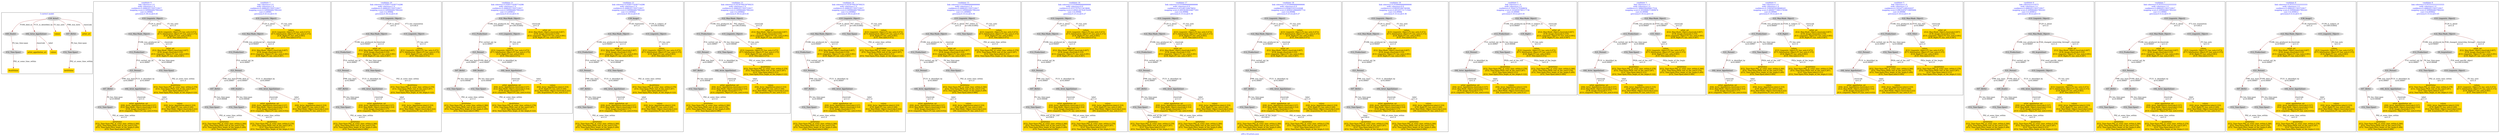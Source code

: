 digraph n0 {
fontcolor="blue"
remincross="true"
label="s09-s-18-artists.json"
subgraph cluster_0 {
label="1-correct model"
n2[style="filled",color="white",fillcolor="lightgray",label="E39_Actor1"];
n3[style="filled",color="white",fillcolor="lightgray",label="E69_Death1"];
n4[style="filled",color="white",fillcolor="lightgray",label="E82_Actor_Appellation1"];
n5[shape="plaintext",style="filled",fillcolor="gold",label="values"];
n6[style="filled",color="white",fillcolor="lightgray",label="E67_Birth1"];
n7[shape="plaintext",style="filled",fillcolor="gold",label="artist_uri"];
n8[style="filled",color="white",fillcolor="lightgray",label="E52_Time-Span1"];
n9[shape="plaintext",style="filled",fillcolor="gold",label="birthValue"];
n10[style="filled",color="white",fillcolor="lightgray",label="E52_Time-Span2"];
n11[shape="plaintext",style="filled",fillcolor="gold",label="deathValue"];
n12[shape="plaintext",style="filled",fillcolor="gold",label="artist_appellation_uri"];
n13[shape="plaintext",style="filled",fillcolor="gold",label="values"];
}
subgraph cluster_1 {
label="candidate 0\nlink coherence:1.0\nnode coherence:1.0\nconfidence:0.44662011503733917\nmapping score:0.5099844827902241\ncost:12.99984\n-precision:0.38-recall:0.45"
n15[style="filled",color="white",fillcolor="lightgray",label="E12_Production1"];
n16[style="filled",color="white",fillcolor="lightgray",label="E21_Person1"];
n17[style="filled",color="white",fillcolor="lightgray",label="E52_Time-Span2"];
n18[style="filled",color="white",fillcolor="lightgray",label="E67_Birth1"];
n19[style="filled",color="white",fillcolor="lightgray",label="E82_Actor_Appellation1"];
n20[style="filled",color="white",fillcolor="lightgray",label="E22_Man-Made_Object1"];
n21[style="filled",color="white",fillcolor="lightgray",label="E33_Linguistic_Object1"];
n22[style="filled",color="white",fillcolor="lightgray",label="E52_Time-Span1"];
n23[shape="plaintext",style="filled",fillcolor="gold",label="artist_appellation_uri\n[E82_Actor_Appellation,classLink,0.537]\n[E22_Man-Made_Object,classLink,0.314]\n[E38_Image,classLink,0.117]\n[E33_Linguistic_Object,P3_has_note,0.032]"];
n24[shape="plaintext",style="filled",fillcolor="gold",label="values\n[E82_Actor_Appellation,label,0.319]\n[E30_Right,P3_has_note,0.249]\n[E22_Man-Made_Object,classLink,0.222]\n[E8_Acquisition,P3_has_note,0.21]"];
n25[shape="plaintext",style="filled",fillcolor="gold",label="values\n[E33_Linguistic_Object,P3_has_note,0.473]\n[E73_Information_Object,P3_has_note,0.372]\n[E30_Right,P3_has_note,0.083]\n[E35_Title,label,0.072]"];
n26[shape="plaintext",style="filled",fillcolor="gold",label="deathValue\n[E52_Time-Span,P82_at_some_time_within,0.378]\n[E52_Time-Span,P82b_end_of_the_end,0.287]\n[E52_Time-Span,label,0.212]\n[E52_Time-Span,P82a_begin_of_the_begin,0.122]"];
n27[shape="plaintext",style="filled",fillcolor="gold",label="birthValue\n[E52_Time-Span,P82_at_some_time_within,0.366]\n[E52_Time-Span,P82b_end_of_the_end,0.276]\n[E52_Time-Span,P82a_begin_of_the_begin,0.269]\n[E52_Time-Span,label,0.089]"];
n28[shape="plaintext",style="filled",fillcolor="gold",label="artist_uri\n[E22_Man-Made_Object,classLink,0.607]\n[E38_Image,classLink,0.216]\n[E33_Linguistic_Object,P3_has_note,0.091]\n[E30_Right,P3_has_note,0.087]"];
}
subgraph cluster_2 {
label="candidate 1\nlink coherence:1.0\nnode coherence:1.0\nconfidence:0.44662011503733917\nmapping score:0.5099844827902241\ncost:13.99981\n-precision:0.43-recall:0.55"
n30[style="filled",color="white",fillcolor="lightgray",label="E12_Production1"];
n31[style="filled",color="white",fillcolor="lightgray",label="E21_Person1"];
n32[style="filled",color="white",fillcolor="lightgray",label="E67_Birth1"];
n33[style="filled",color="white",fillcolor="lightgray",label="E69_Death1"];
n34[style="filled",color="white",fillcolor="lightgray",label="E82_Actor_Appellation1"];
n35[style="filled",color="white",fillcolor="lightgray",label="E22_Man-Made_Object1"];
n36[style="filled",color="white",fillcolor="lightgray",label="E33_Linguistic_Object1"];
n37[style="filled",color="white",fillcolor="lightgray",label="E52_Time-Span1"];
n38[style="filled",color="white",fillcolor="lightgray",label="E52_Time-Span3"];
n39[shape="plaintext",style="filled",fillcolor="gold",label="artist_appellation_uri\n[E82_Actor_Appellation,classLink,0.537]\n[E22_Man-Made_Object,classLink,0.314]\n[E38_Image,classLink,0.117]\n[E33_Linguistic_Object,P3_has_note,0.032]"];
n40[shape="plaintext",style="filled",fillcolor="gold",label="values\n[E82_Actor_Appellation,label,0.319]\n[E30_Right,P3_has_note,0.249]\n[E22_Man-Made_Object,classLink,0.222]\n[E8_Acquisition,P3_has_note,0.21]"];
n41[shape="plaintext",style="filled",fillcolor="gold",label="values\n[E33_Linguistic_Object,P3_has_note,0.473]\n[E73_Information_Object,P3_has_note,0.372]\n[E30_Right,P3_has_note,0.083]\n[E35_Title,label,0.072]"];
n42[shape="plaintext",style="filled",fillcolor="gold",label="deathValue\n[E52_Time-Span,P82_at_some_time_within,0.378]\n[E52_Time-Span,P82b_end_of_the_end,0.287]\n[E52_Time-Span,label,0.212]\n[E52_Time-Span,P82a_begin_of_the_begin,0.122]"];
n43[shape="plaintext",style="filled",fillcolor="gold",label="birthValue\n[E52_Time-Span,P82_at_some_time_within,0.366]\n[E52_Time-Span,P82b_end_of_the_end,0.276]\n[E52_Time-Span,P82a_begin_of_the_begin,0.269]\n[E52_Time-Span,label,0.089]"];
n44[shape="plaintext",style="filled",fillcolor="gold",label="artist_uri\n[E22_Man-Made_Object,classLink,0.607]\n[E38_Image,classLink,0.216]\n[E33_Linguistic_Object,P3_has_note,0.091]\n[E30_Right,P3_has_note,0.087]"];
}
subgraph cluster_3 {
label="candidate 10\nlink coherence:0.9285714285714286\nnode coherence:1.0\nconfidence:0.44662011503733917\nmapping score:0.5099844827902241\ncost:112.99984\n-precision:0.36-recall:0.45"
n46[style="filled",color="white",fillcolor="lightgray",label="E12_Production1"];
n47[style="filled",color="white",fillcolor="lightgray",label="E21_Person1"];
n48[style="filled",color="white",fillcolor="lightgray",label="E52_Time-Span2"];
n49[style="filled",color="white",fillcolor="lightgray",label="E67_Birth1"];
n50[style="filled",color="white",fillcolor="lightgray",label="E82_Actor_Appellation1"];
n51[style="filled",color="white",fillcolor="lightgray",label="E22_Man-Made_Object1"];
n52[style="filled",color="white",fillcolor="lightgray",label="E33_Linguistic_Object2"];
n53[style="filled",color="white",fillcolor="lightgray",label="E52_Time-Span1"];
n54[style="filled",color="white",fillcolor="lightgray",label="E33_Linguistic_Object1"];
n55[shape="plaintext",style="filled",fillcolor="gold",label="artist_appellation_uri\n[E82_Actor_Appellation,classLink,0.537]\n[E22_Man-Made_Object,classLink,0.314]\n[E38_Image,classLink,0.117]\n[E33_Linguistic_Object,P3_has_note,0.032]"];
n56[shape="plaintext",style="filled",fillcolor="gold",label="values\n[E82_Actor_Appellation,label,0.319]\n[E30_Right,P3_has_note,0.249]\n[E22_Man-Made_Object,classLink,0.222]\n[E8_Acquisition,P3_has_note,0.21]"];
n57[shape="plaintext",style="filled",fillcolor="gold",label="values\n[E33_Linguistic_Object,P3_has_note,0.473]\n[E73_Information_Object,P3_has_note,0.372]\n[E30_Right,P3_has_note,0.083]\n[E35_Title,label,0.072]"];
n58[shape="plaintext",style="filled",fillcolor="gold",label="deathValue\n[E52_Time-Span,P82_at_some_time_within,0.378]\n[E52_Time-Span,P82b_end_of_the_end,0.287]\n[E52_Time-Span,label,0.212]\n[E52_Time-Span,P82a_begin_of_the_begin,0.122]"];
n59[shape="plaintext",style="filled",fillcolor="gold",label="birthValue\n[E52_Time-Span,P82_at_some_time_within,0.366]\n[E52_Time-Span,P82b_end_of_the_end,0.276]\n[E52_Time-Span,P82a_begin_of_the_begin,0.269]\n[E52_Time-Span,label,0.089]"];
n60[shape="plaintext",style="filled",fillcolor="gold",label="artist_uri\n[E22_Man-Made_Object,classLink,0.607]\n[E38_Image,classLink,0.216]\n[E33_Linguistic_Object,P3_has_note,0.091]\n[E30_Right,P3_has_note,0.087]"];
}
subgraph cluster_4 {
label="candidate 11\nlink coherence:0.9285714285714286\nnode coherence:1.0\nconfidence:0.44662011503733917\nmapping score:0.5099844827902241\ncost:113.009812\n-precision:0.43-recall:0.55"
n62[style="filled",color="white",fillcolor="lightgray",label="E12_Production1"];
n63[style="filled",color="white",fillcolor="lightgray",label="E21_Person1"];
n64[style="filled",color="white",fillcolor="lightgray",label="E67_Birth1"];
n65[style="filled",color="white",fillcolor="lightgray",label="E69_Death1"];
n66[style="filled",color="white",fillcolor="lightgray",label="E82_Actor_Appellation1"];
n67[style="filled",color="white",fillcolor="lightgray",label="E22_Man-Made_Object1"];
n68[style="filled",color="white",fillcolor="lightgray",label="E52_Time-Span1"];
n69[style="filled",color="white",fillcolor="lightgray",label="E52_Time-Span3"];
n70[style="filled",color="white",fillcolor="lightgray",label="E33_Linguistic_Object1"];
n71[shape="plaintext",style="filled",fillcolor="gold",label="artist_appellation_uri\n[E82_Actor_Appellation,classLink,0.537]\n[E22_Man-Made_Object,classLink,0.314]\n[E38_Image,classLink,0.117]\n[E33_Linguistic_Object,P3_has_note,0.032]"];
n72[shape="plaintext",style="filled",fillcolor="gold",label="values\n[E82_Actor_Appellation,label,0.319]\n[E30_Right,P3_has_note,0.249]\n[E22_Man-Made_Object,classLink,0.222]\n[E8_Acquisition,P3_has_note,0.21]"];
n73[shape="plaintext",style="filled",fillcolor="gold",label="values\n[E33_Linguistic_Object,P3_has_note,0.473]\n[E73_Information_Object,P3_has_note,0.372]\n[E30_Right,P3_has_note,0.083]\n[E35_Title,label,0.072]"];
n74[shape="plaintext",style="filled",fillcolor="gold",label="deathValue\n[E52_Time-Span,P82_at_some_time_within,0.378]\n[E52_Time-Span,P82b_end_of_the_end,0.287]\n[E52_Time-Span,label,0.212]\n[E52_Time-Span,P82a_begin_of_the_begin,0.122]"];
n75[shape="plaintext",style="filled",fillcolor="gold",label="birthValue\n[E52_Time-Span,P82_at_some_time_within,0.366]\n[E52_Time-Span,P82b_end_of_the_end,0.276]\n[E52_Time-Span,P82a_begin_of_the_begin,0.269]\n[E52_Time-Span,label,0.089]"];
n76[shape="plaintext",style="filled",fillcolor="gold",label="artist_uri\n[E22_Man-Made_Object,classLink,0.607]\n[E38_Image,classLink,0.216]\n[E33_Linguistic_Object,P3_has_note,0.091]\n[E30_Right,P3_has_note,0.087]"];
}
subgraph cluster_5 {
label="candidate 12\nlink coherence:0.9285714285714286\nnode coherence:1.0\nconfidence:0.44662011503733917\nmapping score:0.5099844827902241\ncost:113.009842\n-precision:0.36-recall:0.45"
n78[style="filled",color="white",fillcolor="lightgray",label="E12_Production1"];
n79[style="filled",color="white",fillcolor="lightgray",label="E21_Person1"];
n80[style="filled",color="white",fillcolor="lightgray",label="E52_Time-Span2"];
n81[style="filled",color="white",fillcolor="lightgray",label="E67_Birth1"];
n82[style="filled",color="white",fillcolor="lightgray",label="E82_Actor_Appellation1"];
n83[style="filled",color="white",fillcolor="lightgray",label="E22_Man-Made_Object1"];
n84[style="filled",color="white",fillcolor="lightgray",label="E38_Image1"];
n85[style="filled",color="white",fillcolor="lightgray",label="E52_Time-Span1"];
n86[style="filled",color="white",fillcolor="lightgray",label="E33_Linguistic_Object1"];
n87[shape="plaintext",style="filled",fillcolor="gold",label="artist_appellation_uri\n[E82_Actor_Appellation,classLink,0.537]\n[E22_Man-Made_Object,classLink,0.314]\n[E38_Image,classLink,0.117]\n[E33_Linguistic_Object,P3_has_note,0.032]"];
n88[shape="plaintext",style="filled",fillcolor="gold",label="values\n[E82_Actor_Appellation,label,0.319]\n[E30_Right,P3_has_note,0.249]\n[E22_Man-Made_Object,classLink,0.222]\n[E8_Acquisition,P3_has_note,0.21]"];
n89[shape="plaintext",style="filled",fillcolor="gold",label="values\n[E33_Linguistic_Object,P3_has_note,0.473]\n[E73_Information_Object,P3_has_note,0.372]\n[E30_Right,P3_has_note,0.083]\n[E35_Title,label,0.072]"];
n90[shape="plaintext",style="filled",fillcolor="gold",label="deathValue\n[E52_Time-Span,P82_at_some_time_within,0.378]\n[E52_Time-Span,P82b_end_of_the_end,0.287]\n[E52_Time-Span,label,0.212]\n[E52_Time-Span,P82a_begin_of_the_begin,0.122]"];
n91[shape="plaintext",style="filled",fillcolor="gold",label="birthValue\n[E52_Time-Span,P82_at_some_time_within,0.366]\n[E52_Time-Span,P82b_end_of_the_end,0.276]\n[E52_Time-Span,P82a_begin_of_the_begin,0.269]\n[E52_Time-Span,label,0.089]"];
n92[shape="plaintext",style="filled",fillcolor="gold",label="artist_uri\n[E22_Man-Made_Object,classLink,0.607]\n[E38_Image,classLink,0.216]\n[E33_Linguistic_Object,P3_has_note,0.091]\n[E30_Right,P3_has_note,0.087]"];
}
subgraph cluster_6 {
label="candidate 13\nlink coherence:0.9230769230769231\nnode coherence:1.0\nconfidence:0.44662011503733917\nmapping score:0.5099844827902241\ncost:112.009842\n-precision:0.38-recall:0.45"
n94[style="filled",color="white",fillcolor="lightgray",label="E12_Production1"];
n95[style="filled",color="white",fillcolor="lightgray",label="E21_Person1"];
n96[style="filled",color="white",fillcolor="lightgray",label="E52_Time-Span2"];
n97[style="filled",color="white",fillcolor="lightgray",label="E67_Birth1"];
n98[style="filled",color="white",fillcolor="lightgray",label="E82_Actor_Appellation1"];
n99[style="filled",color="white",fillcolor="lightgray",label="E22_Man-Made_Object1"];
n100[style="filled",color="white",fillcolor="lightgray",label="E52_Time-Span1"];
n101[style="filled",color="white",fillcolor="lightgray",label="E33_Linguistic_Object1"];
n102[shape="plaintext",style="filled",fillcolor="gold",label="artist_appellation_uri\n[E82_Actor_Appellation,classLink,0.537]\n[E22_Man-Made_Object,classLink,0.314]\n[E38_Image,classLink,0.117]\n[E33_Linguistic_Object,P3_has_note,0.032]"];
n103[shape="plaintext",style="filled",fillcolor="gold",label="values\n[E82_Actor_Appellation,label,0.319]\n[E30_Right,P3_has_note,0.249]\n[E22_Man-Made_Object,classLink,0.222]\n[E8_Acquisition,P3_has_note,0.21]"];
n104[shape="plaintext",style="filled",fillcolor="gold",label="values\n[E33_Linguistic_Object,P3_has_note,0.473]\n[E73_Information_Object,P3_has_note,0.372]\n[E30_Right,P3_has_note,0.083]\n[E35_Title,label,0.072]"];
n105[shape="plaintext",style="filled",fillcolor="gold",label="deathValue\n[E52_Time-Span,P82_at_some_time_within,0.378]\n[E52_Time-Span,P82b_end_of_the_end,0.287]\n[E52_Time-Span,label,0.212]\n[E52_Time-Span,P82a_begin_of_the_begin,0.122]"];
n106[shape="plaintext",style="filled",fillcolor="gold",label="birthValue\n[E52_Time-Span,P82_at_some_time_within,0.366]\n[E52_Time-Span,P82b_end_of_the_end,0.276]\n[E52_Time-Span,P82a_begin_of_the_begin,0.269]\n[E52_Time-Span,label,0.089]"];
n107[shape="plaintext",style="filled",fillcolor="gold",label="artist_uri\n[E22_Man-Made_Object,classLink,0.607]\n[E38_Image,classLink,0.216]\n[E33_Linguistic_Object,P3_has_note,0.091]\n[E30_Right,P3_has_note,0.087]"];
}
subgraph cluster_7 {
label="candidate 14\nlink coherence:0.9230769230769231\nnode coherence:1.0\nconfidence:0.44662011503733917\nmapping score:0.5099844827902241\ncost:112.009862\n-precision:0.38-recall:0.45"
n109[style="filled",color="white",fillcolor="lightgray",label="E12_Production1"];
n110[style="filled",color="white",fillcolor="lightgray",label="E21_Person1"];
n111[style="filled",color="white",fillcolor="lightgray",label="E67_Birth1"];
n112[style="filled",color="white",fillcolor="lightgray",label="E82_Actor_Appellation1"];
n113[style="filled",color="white",fillcolor="lightgray",label="E22_Man-Made_Object1"];
n114[style="filled",color="white",fillcolor="lightgray",label="E33_Linguistic_Object1"];
n115[style="filled",color="white",fillcolor="lightgray",label="E52_Time-Span1"];
n116[style="filled",color="white",fillcolor="lightgray",label="E52_Time-Span2"];
n117[shape="plaintext",style="filled",fillcolor="gold",label="artist_appellation_uri\n[E82_Actor_Appellation,classLink,0.537]\n[E22_Man-Made_Object,classLink,0.314]\n[E38_Image,classLink,0.117]\n[E33_Linguistic_Object,P3_has_note,0.032]"];
n118[shape="plaintext",style="filled",fillcolor="gold",label="values\n[E82_Actor_Appellation,label,0.319]\n[E30_Right,P3_has_note,0.249]\n[E22_Man-Made_Object,classLink,0.222]\n[E8_Acquisition,P3_has_note,0.21]"];
n119[shape="plaintext",style="filled",fillcolor="gold",label="values\n[E33_Linguistic_Object,P3_has_note,0.473]\n[E73_Information_Object,P3_has_note,0.372]\n[E30_Right,P3_has_note,0.083]\n[E35_Title,label,0.072]"];
n120[shape="plaintext",style="filled",fillcolor="gold",label="deathValue\n[E52_Time-Span,P82_at_some_time_within,0.378]\n[E52_Time-Span,P82b_end_of_the_end,0.287]\n[E52_Time-Span,label,0.212]\n[E52_Time-Span,P82a_begin_of_the_begin,0.122]"];
n121[shape="plaintext",style="filled",fillcolor="gold",label="birthValue\n[E52_Time-Span,P82_at_some_time_within,0.366]\n[E52_Time-Span,P82b_end_of_the_end,0.276]\n[E52_Time-Span,P82a_begin_of_the_begin,0.269]\n[E52_Time-Span,label,0.089]"];
n122[shape="plaintext",style="filled",fillcolor="gold",label="artist_uri\n[E22_Man-Made_Object,classLink,0.607]\n[E38_Image,classLink,0.216]\n[E33_Linguistic_Object,P3_has_note,0.091]\n[E30_Right,P3_has_note,0.087]"];
}
subgraph cluster_8 {
label="candidate 15\nlink coherence:0.9166666666666666\nnode coherence:1.0\nconfidence:0.44662011503733917\nmapping score:0.5099844827902241\ncost:111.009892\n-precision:0.33-recall:0.36"
n124[style="filled",color="white",fillcolor="lightgray",label="E12_Production1"];
n125[style="filled",color="white",fillcolor="lightgray",label="E21_Person1"];
n126[style="filled",color="white",fillcolor="lightgray",label="E52_Time-Span2"];
n127[style="filled",color="white",fillcolor="lightgray",label="E82_Actor_Appellation1"];
n128[style="filled",color="white",fillcolor="lightgray",label="E22_Man-Made_Object1"];
n129[style="filled",color="white",fillcolor="lightgray",label="E33_Linguistic_Object1"];
n130[style="filled",color="white",fillcolor="lightgray",label="E52_Time-Span3"];
n131[shape="plaintext",style="filled",fillcolor="gold",label="artist_appellation_uri\n[E82_Actor_Appellation,classLink,0.537]\n[E22_Man-Made_Object,classLink,0.314]\n[E38_Image,classLink,0.117]\n[E33_Linguistic_Object,P3_has_note,0.032]"];
n132[shape="plaintext",style="filled",fillcolor="gold",label="values\n[E82_Actor_Appellation,label,0.319]\n[E30_Right,P3_has_note,0.249]\n[E22_Man-Made_Object,classLink,0.222]\n[E8_Acquisition,P3_has_note,0.21]"];
n133[shape="plaintext",style="filled",fillcolor="gold",label="values\n[E33_Linguistic_Object,P3_has_note,0.473]\n[E73_Information_Object,P3_has_note,0.372]\n[E30_Right,P3_has_note,0.083]\n[E35_Title,label,0.072]"];
n134[shape="plaintext",style="filled",fillcolor="gold",label="deathValue\n[E52_Time-Span,P82_at_some_time_within,0.378]\n[E52_Time-Span,P82b_end_of_the_end,0.287]\n[E52_Time-Span,label,0.212]\n[E52_Time-Span,P82a_begin_of_the_begin,0.122]"];
n135[shape="plaintext",style="filled",fillcolor="gold",label="birthValue\n[E52_Time-Span,P82_at_some_time_within,0.366]\n[E52_Time-Span,P82b_end_of_the_end,0.276]\n[E52_Time-Span,P82a_begin_of_the_begin,0.269]\n[E52_Time-Span,label,0.089]"];
n136[shape="plaintext",style="filled",fillcolor="gold",label="artist_uri\n[E22_Man-Made_Object,classLink,0.607]\n[E38_Image,classLink,0.216]\n[E33_Linguistic_Object,P3_has_note,0.091]\n[E30_Right,P3_has_note,0.087]"];
}
subgraph cluster_9 {
label="candidate 16\nlink coherence:0.9166666666666666\nnode coherence:0.9\nconfidence:0.43157676213619606\nmapping score:0.4994144762676209\ncost:110.99986\n-precision:0.25-recall:0.27"
n138[style="filled",color="white",fillcolor="lightgray",label="E12_Production1"];
n139[style="filled",color="white",fillcolor="lightgray",label="E21_Person1"];
n140[style="filled",color="white",fillcolor="lightgray",label="E67_Birth1"];
n141[style="filled",color="white",fillcolor="lightgray",label="E82_Actor_Appellation1"];
n142[style="filled",color="white",fillcolor="lightgray",label="E22_Man-Made_Object1"];
n143[style="filled",color="white",fillcolor="lightgray",label="E33_Linguistic_Object1"];
n144[style="filled",color="white",fillcolor="lightgray",label="E52_Time-Span1"];
n145[shape="plaintext",style="filled",fillcolor="gold",label="artist_appellation_uri\n[E82_Actor_Appellation,classLink,0.537]\n[E22_Man-Made_Object,classLink,0.314]\n[E38_Image,classLink,0.117]\n[E33_Linguistic_Object,P3_has_note,0.032]"];
n146[shape="plaintext",style="filled",fillcolor="gold",label="birthValue\n[E52_Time-Span,P82_at_some_time_within,0.366]\n[E52_Time-Span,P82b_end_of_the_end,0.276]\n[E52_Time-Span,P82a_begin_of_the_begin,0.269]\n[E52_Time-Span,label,0.089]"];
n147[shape="plaintext",style="filled",fillcolor="gold",label="values\n[E82_Actor_Appellation,label,0.319]\n[E30_Right,P3_has_note,0.249]\n[E22_Man-Made_Object,classLink,0.222]\n[E8_Acquisition,P3_has_note,0.21]"];
n148[shape="plaintext",style="filled",fillcolor="gold",label="values\n[E33_Linguistic_Object,P3_has_note,0.473]\n[E73_Information_Object,P3_has_note,0.372]\n[E30_Right,P3_has_note,0.083]\n[E35_Title,label,0.072]"];
n149[shape="plaintext",style="filled",fillcolor="gold",label="deathValue\n[E52_Time-Span,P82_at_some_time_within,0.378]\n[E52_Time-Span,P82b_end_of_the_end,0.287]\n[E52_Time-Span,label,0.212]\n[E52_Time-Span,P82a_begin_of_the_begin,0.122]"];
n150[shape="plaintext",style="filled",fillcolor="gold",label="artist_uri\n[E22_Man-Made_Object,classLink,0.607]\n[E38_Image,classLink,0.216]\n[E33_Linguistic_Object,P3_has_note,0.091]\n[E30_Right,P3_has_note,0.087]"];
}
subgraph cluster_10 {
label="candidate 17\nlink coherence:0.9166666666666666\nnode coherence:0.9\nconfidence:0.431481328479652\nmapping score:0.49938266504877293\ncost:110.99986\n-precision:0.33-recall:0.36"
n152[style="filled",color="white",fillcolor="lightgray",label="E12_Production1"];
n153[style="filled",color="white",fillcolor="lightgray",label="E21_Person1"];
n154[style="filled",color="white",fillcolor="lightgray",label="E67_Birth1"];
n155[style="filled",color="white",fillcolor="lightgray",label="E82_Actor_Appellation1"];
n156[style="filled",color="white",fillcolor="lightgray",label="E22_Man-Made_Object1"];
n157[style="filled",color="white",fillcolor="lightgray",label="E33_Linguistic_Object1"];
n158[style="filled",color="white",fillcolor="lightgray",label="E52_Time-Span1"];
n159[shape="plaintext",style="filled",fillcolor="gold",label="artist_appellation_uri\n[E82_Actor_Appellation,classLink,0.537]\n[E22_Man-Made_Object,classLink,0.314]\n[E38_Image,classLink,0.117]\n[E33_Linguistic_Object,P3_has_note,0.032]"];
n160[shape="plaintext",style="filled",fillcolor="gold",label="deathValue\n[E52_Time-Span,P82_at_some_time_within,0.378]\n[E52_Time-Span,P82b_end_of_the_end,0.287]\n[E52_Time-Span,label,0.212]\n[E52_Time-Span,P82a_begin_of_the_begin,0.122]"];
n161[shape="plaintext",style="filled",fillcolor="gold",label="values\n[E82_Actor_Appellation,label,0.319]\n[E30_Right,P3_has_note,0.249]\n[E22_Man-Made_Object,classLink,0.222]\n[E8_Acquisition,P3_has_note,0.21]"];
n162[shape="plaintext",style="filled",fillcolor="gold",label="values\n[E33_Linguistic_Object,P3_has_note,0.473]\n[E73_Information_Object,P3_has_note,0.372]\n[E30_Right,P3_has_note,0.083]\n[E35_Title,label,0.072]"];
n163[shape="plaintext",style="filled",fillcolor="gold",label="birthValue\n[E52_Time-Span,P82_at_some_time_within,0.366]\n[E52_Time-Span,P82b_end_of_the_end,0.276]\n[E52_Time-Span,P82a_begin_of_the_begin,0.269]\n[E52_Time-Span,label,0.089]"];
n164[shape="plaintext",style="filled",fillcolor="gold",label="artist_uri\n[E22_Man-Made_Object,classLink,0.607]\n[E38_Image,classLink,0.216]\n[E33_Linguistic_Object,P3_has_note,0.091]\n[E30_Right,P3_has_note,0.087]"];
}
subgraph cluster_11 {
label="candidate 18\nlink coherence:0.9166666666666666\nnode coherence:0.9\nconfidence:0.4304631933162648\nmapping score:0.49904328666097714\ncost:110.99986\n-precision:0.25-recall:0.27"
n166[style="filled",color="white",fillcolor="lightgray",label="E12_Production1"];
n167[style="filled",color="white",fillcolor="lightgray",label="E21_Person1"];
n168[style="filled",color="white",fillcolor="lightgray",label="E67_Birth1"];
n169[style="filled",color="white",fillcolor="lightgray",label="E82_Actor_Appellation1"];
n170[style="filled",color="white",fillcolor="lightgray",label="E22_Man-Made_Object1"];
n171[style="filled",color="white",fillcolor="lightgray",label="E33_Linguistic_Object1"];
n172[style="filled",color="white",fillcolor="lightgray",label="E52_Time-Span1"];
n173[shape="plaintext",style="filled",fillcolor="gold",label="artist_appellation_uri\n[E82_Actor_Appellation,classLink,0.537]\n[E22_Man-Made_Object,classLink,0.314]\n[E38_Image,classLink,0.117]\n[E33_Linguistic_Object,P3_has_note,0.032]"];
n174[shape="plaintext",style="filled",fillcolor="gold",label="values\n[E82_Actor_Appellation,label,0.319]\n[E30_Right,P3_has_note,0.249]\n[E22_Man-Made_Object,classLink,0.222]\n[E8_Acquisition,P3_has_note,0.21]"];
n175[shape="plaintext",style="filled",fillcolor="gold",label="birthValue\n[E52_Time-Span,P82_at_some_time_within,0.366]\n[E52_Time-Span,P82b_end_of_the_end,0.276]\n[E52_Time-Span,P82a_begin_of_the_begin,0.269]\n[E52_Time-Span,label,0.089]"];
n176[shape="plaintext",style="filled",fillcolor="gold",label="values\n[E33_Linguistic_Object,P3_has_note,0.473]\n[E73_Information_Object,P3_has_note,0.372]\n[E30_Right,P3_has_note,0.083]\n[E35_Title,label,0.072]"];
n177[shape="plaintext",style="filled",fillcolor="gold",label="deathValue\n[E52_Time-Span,P82_at_some_time_within,0.378]\n[E52_Time-Span,P82b_end_of_the_end,0.287]\n[E52_Time-Span,label,0.212]\n[E52_Time-Span,P82a_begin_of_the_begin,0.122]"];
n178[shape="plaintext",style="filled",fillcolor="gold",label="artist_uri\n[E22_Man-Made_Object,classLink,0.607]\n[E38_Image,classLink,0.216]\n[E33_Linguistic_Object,P3_has_note,0.091]\n[E30_Right,P3_has_note,0.087]"];
}
subgraph cluster_12 {
label="candidate 19\nlink coherence:0.9166666666666666\nnode coherence:0.9\nconfidence:0.4189505284740284\nmapping score:0.495205731713565\ncost:110.99986\n-precision:0.33-recall:0.36"
n180[style="filled",color="white",fillcolor="lightgray",label="E12_Production1"];
n181[style="filled",color="white",fillcolor="lightgray",label="E21_Person1"];
n182[style="filled",color="white",fillcolor="lightgray",label="E67_Birth1"];
n183[style="filled",color="white",fillcolor="lightgray",label="E82_Actor_Appellation1"];
n184[style="filled",color="white",fillcolor="lightgray",label="E22_Man-Made_Object1"];
n185[style="filled",color="white",fillcolor="lightgray",label="E33_Linguistic_Object1"];
n186[style="filled",color="white",fillcolor="lightgray",label="E52_Time-Span1"];
n187[shape="plaintext",style="filled",fillcolor="gold",label="artist_appellation_uri\n[E82_Actor_Appellation,classLink,0.537]\n[E22_Man-Made_Object,classLink,0.314]\n[E38_Image,classLink,0.117]\n[E33_Linguistic_Object,P3_has_note,0.032]"];
n188[shape="plaintext",style="filled",fillcolor="gold",label="values\n[E82_Actor_Appellation,label,0.319]\n[E30_Right,P3_has_note,0.249]\n[E22_Man-Made_Object,classLink,0.222]\n[E8_Acquisition,P3_has_note,0.21]"];
n189[shape="plaintext",style="filled",fillcolor="gold",label="deathValue\n[E52_Time-Span,P82_at_some_time_within,0.378]\n[E52_Time-Span,P82b_end_of_the_end,0.287]\n[E52_Time-Span,label,0.212]\n[E52_Time-Span,P82a_begin_of_the_begin,0.122]"];
n190[shape="plaintext",style="filled",fillcolor="gold",label="values\n[E33_Linguistic_Object,P3_has_note,0.473]\n[E73_Information_Object,P3_has_note,0.372]\n[E30_Right,P3_has_note,0.083]\n[E35_Title,label,0.072]"];
n191[shape="plaintext",style="filled",fillcolor="gold",label="birthValue\n[E52_Time-Span,P82_at_some_time_within,0.366]\n[E52_Time-Span,P82b_end_of_the_end,0.276]\n[E52_Time-Span,P82a_begin_of_the_begin,0.269]\n[E52_Time-Span,label,0.089]"];
n192[shape="plaintext",style="filled",fillcolor="gold",label="artist_uri\n[E22_Man-Made_Object,classLink,0.607]\n[E38_Image,classLink,0.216]\n[E33_Linguistic_Object,P3_has_note,0.091]\n[E30_Right,P3_has_note,0.087]"];
}
subgraph cluster_13 {
label="candidate 2\nlink coherence:1.0\nnode coherence:1.0\nconfidence:0.350415270368654\nmapping score:0.5056939790117736\ncost:10.99989\n-precision:0.18-recall:0.18"
n194[style="filled",color="white",fillcolor="lightgray",label="E12_Production1"];
n195[style="filled",color="white",fillcolor="lightgray",label="E21_Person1"];
n196[style="filled",color="white",fillcolor="lightgray",label="E52_Time-Span2"];
n197[style="filled",color="white",fillcolor="lightgray",label="E82_Actor_Appellation1"];
n198[style="filled",color="white",fillcolor="lightgray",label="E22_Man-Made_Object1"];
n199[style="filled",color="white",fillcolor="lightgray",label="E30_Right1"];
n200[shape="plaintext",style="filled",fillcolor="gold",label="deathValue\n[E52_Time-Span,P82_at_some_time_within,0.378]\n[E52_Time-Span,P82b_end_of_the_end,0.287]\n[E52_Time-Span,label,0.212]\n[E52_Time-Span,P82a_begin_of_the_begin,0.122]"];
n201[shape="plaintext",style="filled",fillcolor="gold",label="artist_appellation_uri\n[E82_Actor_Appellation,classLink,0.537]\n[E22_Man-Made_Object,classLink,0.314]\n[E38_Image,classLink,0.117]\n[E33_Linguistic_Object,P3_has_note,0.032]"];
n202[shape="plaintext",style="filled",fillcolor="gold",label="values\n[E82_Actor_Appellation,label,0.319]\n[E30_Right,P3_has_note,0.249]\n[E22_Man-Made_Object,classLink,0.222]\n[E8_Acquisition,P3_has_note,0.21]"];
n203[shape="plaintext",style="filled",fillcolor="gold",label="birthValue\n[E52_Time-Span,P82_at_some_time_within,0.366]\n[E52_Time-Span,P82b_end_of_the_end,0.276]\n[E52_Time-Span,P82a_begin_of_the_begin,0.269]\n[E52_Time-Span,label,0.089]"];
n204[shape="plaintext",style="filled",fillcolor="gold",label="values\n[E33_Linguistic_Object,P3_has_note,0.473]\n[E73_Information_Object,P3_has_note,0.372]\n[E30_Right,P3_has_note,0.083]\n[E35_Title,label,0.072]"];
n205[shape="plaintext",style="filled",fillcolor="gold",label="artist_uri\n[E22_Man-Made_Object,classLink,0.607]\n[E38_Image,classLink,0.216]\n[E33_Linguistic_Object,P3_has_note,0.091]\n[E30_Right,P3_has_note,0.087]"];
}
subgraph cluster_14 {
label="candidate 3\nlink coherence:1.0\nnode coherence:1.0\nconfidence:0.34860584490617524\nmapping score:0.5050908371909474\ncost:10.99986\n-precision:0.18-recall:0.18"
n207[style="filled",color="white",fillcolor="lightgray",label="E12_Production1"];
n208[style="filled",color="white",fillcolor="lightgray",label="E21_Person1"];
n209[style="filled",color="white",fillcolor="lightgray",label="E52_Time-Span2"];
n210[style="filled",color="white",fillcolor="lightgray",label="E82_Actor_Appellation1"];
n211[style="filled",color="white",fillcolor="lightgray",label="E22_Man-Made_Object1"];
n212[style="filled",color="white",fillcolor="lightgray",label="E35_Title1"];
n213[shape="plaintext",style="filled",fillcolor="gold",label="deathValue\n[E52_Time-Span,P82_at_some_time_within,0.378]\n[E52_Time-Span,P82b_end_of_the_end,0.287]\n[E52_Time-Span,label,0.212]\n[E52_Time-Span,P82a_begin_of_the_begin,0.122]"];
n214[shape="plaintext",style="filled",fillcolor="gold",label="artist_appellation_uri\n[E82_Actor_Appellation,classLink,0.537]\n[E22_Man-Made_Object,classLink,0.314]\n[E38_Image,classLink,0.117]\n[E33_Linguistic_Object,P3_has_note,0.032]"];
n215[shape="plaintext",style="filled",fillcolor="gold",label="values\n[E82_Actor_Appellation,label,0.319]\n[E30_Right,P3_has_note,0.249]\n[E22_Man-Made_Object,classLink,0.222]\n[E8_Acquisition,P3_has_note,0.21]"];
n216[shape="plaintext",style="filled",fillcolor="gold",label="birthValue\n[E52_Time-Span,P82_at_some_time_within,0.366]\n[E52_Time-Span,P82b_end_of_the_end,0.276]\n[E52_Time-Span,P82a_begin_of_the_begin,0.269]\n[E52_Time-Span,label,0.089]"];
n217[shape="plaintext",style="filled",fillcolor="gold",label="values\n[E33_Linguistic_Object,P3_has_note,0.473]\n[E73_Information_Object,P3_has_note,0.372]\n[E30_Right,P3_has_note,0.083]\n[E35_Title,label,0.072]"];
n218[shape="plaintext",style="filled",fillcolor="gold",label="artist_uri\n[E22_Man-Made_Object,classLink,0.607]\n[E38_Image,classLink,0.216]\n[E33_Linguistic_Object,P3_has_note,0.091]\n[E30_Right,P3_has_note,0.087]"];
}
subgraph cluster_15 {
label="candidate 4\nlink coherence:1.0\nnode coherence:1.0\nconfidence:0.32405655038068243\nmapping score:0.49690773901578306\ncost:10.99989\n-precision:0.18-recall:0.18"
n220[style="filled",color="white",fillcolor="lightgray",label="E12_Production1"];
n221[style="filled",color="white",fillcolor="lightgray",label="E21_Person1"];
n222[style="filled",color="white",fillcolor="lightgray",label="E52_Time-Span2"];
n223[style="filled",color="white",fillcolor="lightgray",label="E82_Actor_Appellation1"];
n224[style="filled",color="white",fillcolor="lightgray",label="E22_Man-Made_Object1"];
n225[style="filled",color="white",fillcolor="lightgray",label="E30_Right1"];
n226[shape="plaintext",style="filled",fillcolor="gold",label="birthValue\n[E52_Time-Span,P82_at_some_time_within,0.366]\n[E52_Time-Span,P82b_end_of_the_end,0.276]\n[E52_Time-Span,P82a_begin_of_the_begin,0.269]\n[E52_Time-Span,label,0.089]"];
n227[shape="plaintext",style="filled",fillcolor="gold",label="artist_appellation_uri\n[E82_Actor_Appellation,classLink,0.537]\n[E22_Man-Made_Object,classLink,0.314]\n[E38_Image,classLink,0.117]\n[E33_Linguistic_Object,P3_has_note,0.032]"];
n228[shape="plaintext",style="filled",fillcolor="gold",label="values\n[E82_Actor_Appellation,label,0.319]\n[E30_Right,P3_has_note,0.249]\n[E22_Man-Made_Object,classLink,0.222]\n[E8_Acquisition,P3_has_note,0.21]"];
n229[shape="plaintext",style="filled",fillcolor="gold",label="deathValue\n[E52_Time-Span,P82_at_some_time_within,0.378]\n[E52_Time-Span,P82b_end_of_the_end,0.287]\n[E52_Time-Span,label,0.212]\n[E52_Time-Span,P82a_begin_of_the_begin,0.122]"];
n230[shape="plaintext",style="filled",fillcolor="gold",label="values\n[E33_Linguistic_Object,P3_has_note,0.473]\n[E73_Information_Object,P3_has_note,0.372]\n[E30_Right,P3_has_note,0.083]\n[E35_Title,label,0.072]"];
n231[shape="plaintext",style="filled",fillcolor="gold",label="artist_uri\n[E22_Man-Made_Object,classLink,0.607]\n[E38_Image,classLink,0.216]\n[E33_Linguistic_Object,P3_has_note,0.091]\n[E30_Right,P3_has_note,0.087]"];
}
subgraph cluster_16 {
label="candidate 5\nlink coherence:1.0\nnode coherence:1.0\nconfidence:0.3222471249182037\nmapping score:0.49630459719495684\ncost:10.99986\n-precision:0.18-recall:0.18"
n233[style="filled",color="white",fillcolor="lightgray",label="E12_Production1"];
n234[style="filled",color="white",fillcolor="lightgray",label="E21_Person1"];
n235[style="filled",color="white",fillcolor="lightgray",label="E52_Time-Span2"];
n236[style="filled",color="white",fillcolor="lightgray",label="E82_Actor_Appellation1"];
n237[style="filled",color="white",fillcolor="lightgray",label="E22_Man-Made_Object1"];
n238[style="filled",color="white",fillcolor="lightgray",label="E35_Title1"];
n239[shape="plaintext",style="filled",fillcolor="gold",label="birthValue\n[E52_Time-Span,P82_at_some_time_within,0.366]\n[E52_Time-Span,P82b_end_of_the_end,0.276]\n[E52_Time-Span,P82a_begin_of_the_begin,0.269]\n[E52_Time-Span,label,0.089]"];
n240[shape="plaintext",style="filled",fillcolor="gold",label="artist_appellation_uri\n[E82_Actor_Appellation,classLink,0.537]\n[E22_Man-Made_Object,classLink,0.314]\n[E38_Image,classLink,0.117]\n[E33_Linguistic_Object,P3_has_note,0.032]"];
n241[shape="plaintext",style="filled",fillcolor="gold",label="values\n[E82_Actor_Appellation,label,0.319]\n[E30_Right,P3_has_note,0.249]\n[E22_Man-Made_Object,classLink,0.222]\n[E8_Acquisition,P3_has_note,0.21]"];
n242[shape="plaintext",style="filled",fillcolor="gold",label="deathValue\n[E52_Time-Span,P82_at_some_time_within,0.378]\n[E52_Time-Span,P82b_end_of_the_end,0.287]\n[E52_Time-Span,label,0.212]\n[E52_Time-Span,P82a_begin_of_the_begin,0.122]"];
n243[shape="plaintext",style="filled",fillcolor="gold",label="values\n[E33_Linguistic_Object,P3_has_note,0.473]\n[E73_Information_Object,P3_has_note,0.372]\n[E30_Right,P3_has_note,0.083]\n[E35_Title,label,0.072]"];
n244[shape="plaintext",style="filled",fillcolor="gold",label="artist_uri\n[E22_Man-Made_Object,classLink,0.607]\n[E38_Image,classLink,0.216]\n[E33_Linguistic_Object,P3_has_note,0.091]\n[E30_Right,P3_has_note,0.087]"];
}
subgraph cluster_17 {
label="candidate 6\nlink coherence:0.9375\nnode coherence:1.0\nconfidence:0.44662011503733917\nmapping score:0.5099844827902241\ncost:115.009812\n-precision:0.38-recall:0.55"
n246[style="filled",color="white",fillcolor="lightgray",label="E12_Production1"];
n247[style="filled",color="white",fillcolor="lightgray",label="E21_Person1"];
n248[style="filled",color="white",fillcolor="lightgray",label="E67_Birth1"];
n249[style="filled",color="white",fillcolor="lightgray",label="E69_Death1"];
n250[style="filled",color="white",fillcolor="lightgray",label="E82_Actor_Appellation1"];
n251[style="filled",color="white",fillcolor="lightgray",label="E22_Man-Made_Object1"];
n252[style="filled",color="white",fillcolor="lightgray",label="E8_Acquisition1"];
n253[style="filled",color="white",fillcolor="lightgray",label="E33_Linguistic_Object2"];
n254[style="filled",color="white",fillcolor="lightgray",label="E52_Time-Span1"];
n255[style="filled",color="white",fillcolor="lightgray",label="E52_Time-Span3"];
n256[style="filled",color="white",fillcolor="lightgray",label="E33_Linguistic_Object1"];
n257[shape="plaintext",style="filled",fillcolor="gold",label="artist_appellation_uri\n[E82_Actor_Appellation,classLink,0.537]\n[E22_Man-Made_Object,classLink,0.314]\n[E38_Image,classLink,0.117]\n[E33_Linguistic_Object,P3_has_note,0.032]"];
n258[shape="plaintext",style="filled",fillcolor="gold",label="values\n[E82_Actor_Appellation,label,0.319]\n[E30_Right,P3_has_note,0.249]\n[E22_Man-Made_Object,classLink,0.222]\n[E8_Acquisition,P3_has_note,0.21]"];
n259[shape="plaintext",style="filled",fillcolor="gold",label="values\n[E33_Linguistic_Object,P3_has_note,0.473]\n[E73_Information_Object,P3_has_note,0.372]\n[E30_Right,P3_has_note,0.083]\n[E35_Title,label,0.072]"];
n260[shape="plaintext",style="filled",fillcolor="gold",label="deathValue\n[E52_Time-Span,P82_at_some_time_within,0.378]\n[E52_Time-Span,P82b_end_of_the_end,0.287]\n[E52_Time-Span,label,0.212]\n[E52_Time-Span,P82a_begin_of_the_begin,0.122]"];
n261[shape="plaintext",style="filled",fillcolor="gold",label="birthValue\n[E52_Time-Span,P82_at_some_time_within,0.366]\n[E52_Time-Span,P82b_end_of_the_end,0.276]\n[E52_Time-Span,P82a_begin_of_the_begin,0.269]\n[E52_Time-Span,label,0.089]"];
n262[shape="plaintext",style="filled",fillcolor="gold",label="artist_uri\n[E22_Man-Made_Object,classLink,0.607]\n[E38_Image,classLink,0.216]\n[E33_Linguistic_Object,P3_has_note,0.091]\n[E30_Right,P3_has_note,0.087]"];
}
subgraph cluster_18 {
label="candidate 7\nlink coherence:0.9333333333333333\nnode coherence:1.0\nconfidence:0.44662011503733917\nmapping score:0.5099844827902241\ncost:113.99981\n-precision:0.4-recall:0.55"
n264[style="filled",color="white",fillcolor="lightgray",label="E12_Production1"];
n265[style="filled",color="white",fillcolor="lightgray",label="E21_Person1"];
n266[style="filled",color="white",fillcolor="lightgray",label="E67_Birth1"];
n267[style="filled",color="white",fillcolor="lightgray",label="E69_Death1"];
n268[style="filled",color="white",fillcolor="lightgray",label="E82_Actor_Appellation1"];
n269[style="filled",color="white",fillcolor="lightgray",label="E22_Man-Made_Object1"];
n270[style="filled",color="white",fillcolor="lightgray",label="E33_Linguistic_Object2"];
n271[style="filled",color="white",fillcolor="lightgray",label="E52_Time-Span1"];
n272[style="filled",color="white",fillcolor="lightgray",label="E52_Time-Span3"];
n273[style="filled",color="white",fillcolor="lightgray",label="E33_Linguistic_Object1"];
n274[shape="plaintext",style="filled",fillcolor="gold",label="artist_appellation_uri\n[E82_Actor_Appellation,classLink,0.537]\n[E22_Man-Made_Object,classLink,0.314]\n[E38_Image,classLink,0.117]\n[E33_Linguistic_Object,P3_has_note,0.032]"];
n275[shape="plaintext",style="filled",fillcolor="gold",label="values\n[E82_Actor_Appellation,label,0.319]\n[E30_Right,P3_has_note,0.249]\n[E22_Man-Made_Object,classLink,0.222]\n[E8_Acquisition,P3_has_note,0.21]"];
n276[shape="plaintext",style="filled",fillcolor="gold",label="values\n[E33_Linguistic_Object,P3_has_note,0.473]\n[E73_Information_Object,P3_has_note,0.372]\n[E30_Right,P3_has_note,0.083]\n[E35_Title,label,0.072]"];
n277[shape="plaintext",style="filled",fillcolor="gold",label="deathValue\n[E52_Time-Span,P82_at_some_time_within,0.378]\n[E52_Time-Span,P82b_end_of_the_end,0.287]\n[E52_Time-Span,label,0.212]\n[E52_Time-Span,P82a_begin_of_the_begin,0.122]"];
n278[shape="plaintext",style="filled",fillcolor="gold",label="birthValue\n[E52_Time-Span,P82_at_some_time_within,0.366]\n[E52_Time-Span,P82b_end_of_the_end,0.276]\n[E52_Time-Span,P82a_begin_of_the_begin,0.269]\n[E52_Time-Span,label,0.089]"];
n279[shape="plaintext",style="filled",fillcolor="gold",label="artist_uri\n[E22_Man-Made_Object,classLink,0.607]\n[E38_Image,classLink,0.216]\n[E33_Linguistic_Object,P3_has_note,0.091]\n[E30_Right,P3_has_note,0.087]"];
}
subgraph cluster_19 {
label="candidate 8\nlink coherence:0.9333333333333333\nnode coherence:1.0\nconfidence:0.44662011503733917\nmapping score:0.5099844827902241\ncost:114.009812\n-precision:0.4-recall:0.55"
n281[style="filled",color="white",fillcolor="lightgray",label="E12_Production1"];
n282[style="filled",color="white",fillcolor="lightgray",label="E21_Person1"];
n283[style="filled",color="white",fillcolor="lightgray",label="E67_Birth1"];
n284[style="filled",color="white",fillcolor="lightgray",label="E69_Death1"];
n285[style="filled",color="white",fillcolor="lightgray",label="E82_Actor_Appellation1"];
n286[style="filled",color="white",fillcolor="lightgray",label="E22_Man-Made_Object1"];
n287[style="filled",color="white",fillcolor="lightgray",label="E38_Image1"];
n288[style="filled",color="white",fillcolor="lightgray",label="E52_Time-Span1"];
n289[style="filled",color="white",fillcolor="lightgray",label="E52_Time-Span3"];
n290[style="filled",color="white",fillcolor="lightgray",label="E33_Linguistic_Object1"];
n291[shape="plaintext",style="filled",fillcolor="gold",label="artist_appellation_uri\n[E82_Actor_Appellation,classLink,0.537]\n[E22_Man-Made_Object,classLink,0.314]\n[E38_Image,classLink,0.117]\n[E33_Linguistic_Object,P3_has_note,0.032]"];
n292[shape="plaintext",style="filled",fillcolor="gold",label="values\n[E82_Actor_Appellation,label,0.319]\n[E30_Right,P3_has_note,0.249]\n[E22_Man-Made_Object,classLink,0.222]\n[E8_Acquisition,P3_has_note,0.21]"];
n293[shape="plaintext",style="filled",fillcolor="gold",label="values\n[E33_Linguistic_Object,P3_has_note,0.473]\n[E73_Information_Object,P3_has_note,0.372]\n[E30_Right,P3_has_note,0.083]\n[E35_Title,label,0.072]"];
n294[shape="plaintext",style="filled",fillcolor="gold",label="deathValue\n[E52_Time-Span,P82_at_some_time_within,0.378]\n[E52_Time-Span,P82b_end_of_the_end,0.287]\n[E52_Time-Span,label,0.212]\n[E52_Time-Span,P82a_begin_of_the_begin,0.122]"];
n295[shape="plaintext",style="filled",fillcolor="gold",label="birthValue\n[E52_Time-Span,P82_at_some_time_within,0.366]\n[E52_Time-Span,P82b_end_of_the_end,0.276]\n[E52_Time-Span,P82a_begin_of_the_begin,0.269]\n[E52_Time-Span,label,0.089]"];
n296[shape="plaintext",style="filled",fillcolor="gold",label="artist_uri\n[E22_Man-Made_Object,classLink,0.607]\n[E38_Image,classLink,0.216]\n[E33_Linguistic_Object,P3_has_note,0.091]\n[E30_Right,P3_has_note,0.087]"];
}
subgraph cluster_20 {
label="candidate 9\nlink coherence:0.9333333333333333\nnode coherence:1.0\nconfidence:0.44662011503733917\nmapping score:0.5099844827902241\ncost:114.009842\n-precision:0.33-recall:0.45"
n298[style="filled",color="white",fillcolor="lightgray",label="E12_Production1"];
n299[style="filled",color="white",fillcolor="lightgray",label="E21_Person1"];
n300[style="filled",color="white",fillcolor="lightgray",label="E52_Time-Span2"];
n301[style="filled",color="white",fillcolor="lightgray",label="E67_Birth1"];
n302[style="filled",color="white",fillcolor="lightgray",label="E82_Actor_Appellation1"];
n303[style="filled",color="white",fillcolor="lightgray",label="E22_Man-Made_Object1"];
n304[style="filled",color="white",fillcolor="lightgray",label="E8_Acquisition1"];
n305[style="filled",color="white",fillcolor="lightgray",label="E33_Linguistic_Object2"];
n306[style="filled",color="white",fillcolor="lightgray",label="E52_Time-Span1"];
n307[style="filled",color="white",fillcolor="lightgray",label="E33_Linguistic_Object1"];
n308[shape="plaintext",style="filled",fillcolor="gold",label="artist_appellation_uri\n[E82_Actor_Appellation,classLink,0.537]\n[E22_Man-Made_Object,classLink,0.314]\n[E38_Image,classLink,0.117]\n[E33_Linguistic_Object,P3_has_note,0.032]"];
n309[shape="plaintext",style="filled",fillcolor="gold",label="values\n[E82_Actor_Appellation,label,0.319]\n[E30_Right,P3_has_note,0.249]\n[E22_Man-Made_Object,classLink,0.222]\n[E8_Acquisition,P3_has_note,0.21]"];
n310[shape="plaintext",style="filled",fillcolor="gold",label="values\n[E33_Linguistic_Object,P3_has_note,0.473]\n[E73_Information_Object,P3_has_note,0.372]\n[E30_Right,P3_has_note,0.083]\n[E35_Title,label,0.072]"];
n311[shape="plaintext",style="filled",fillcolor="gold",label="deathValue\n[E52_Time-Span,P82_at_some_time_within,0.378]\n[E52_Time-Span,P82b_end_of_the_end,0.287]\n[E52_Time-Span,label,0.212]\n[E52_Time-Span,P82a_begin_of_the_begin,0.122]"];
n312[shape="plaintext",style="filled",fillcolor="gold",label="birthValue\n[E52_Time-Span,P82_at_some_time_within,0.366]\n[E52_Time-Span,P82b_end_of_the_end,0.276]\n[E52_Time-Span,P82a_begin_of_the_begin,0.269]\n[E52_Time-Span,label,0.089]"];
n313[shape="plaintext",style="filled",fillcolor="gold",label="artist_uri\n[E22_Man-Made_Object,classLink,0.607]\n[E38_Image,classLink,0.216]\n[E33_Linguistic_Object,P3_has_note,0.091]\n[E30_Right,P3_has_note,0.087]"];
}
n2 -> n3[color="brown",fontcolor="black",label="P100i_died_in"]
n2 -> n4[color="brown",fontcolor="black",label="P131_is_identified_by"]
n2 -> n5[color="brown",fontcolor="black",label="P3_has_note"]
n2 -> n6[color="brown",fontcolor="black",label="P98i_was_born"]
n2 -> n7[color="brown",fontcolor="black",label="classLink"]
n8 -> n9[color="brown",fontcolor="black",label="P82_at_some_time_within"]
n10 -> n11[color="brown",fontcolor="black",label="P82_at_some_time_within"]
n6 -> n8[color="brown",fontcolor="black",label="P4_has_time-span"]
n3 -> n10[color="brown",fontcolor="black",label="P4_has_time-span"]
n4 -> n12[color="brown",fontcolor="black",label="classLink"]
n4 -> n13[color="brown",fontcolor="black",label="label"]
n15 -> n16[color="brown",fontcolor="black",label="P14_carried_out_by\nw=0.99997"]
n15 -> n17[color="brown",fontcolor="black",label="P4_has_time-span\nw=0.99998"]
n16 -> n18[color="brown",fontcolor="black",label="P98i_was_born\nw=0.99997"]
n16 -> n19[color="brown",fontcolor="black",label="P131_is_identified_by\nw=0.99997"]
n20 -> n15[color="brown",fontcolor="black",label="P108i_was_produced_by\nw=0.99997"]
n21 -> n20[color="brown",fontcolor="black",label="P129_is_about\nw=1.0"]
n18 -> n22[color="brown",fontcolor="black",label="P4_has_time-span\nw=0.99998"]
n19 -> n23[color="brown",fontcolor="black",label="classLink\nw=1.0"]
n19 -> n24[color="brown",fontcolor="black",label="label\nw=1.0"]
n21 -> n25[color="brown",fontcolor="black",label="P3_has_note\nw=1.0"]
n17 -> n26[color="brown",fontcolor="black",label="P82_at_some_time_within\nw=1.0"]
n22 -> n27[color="brown",fontcolor="black",label="P82_at_some_time_within\nw=1.0"]
n20 -> n28[color="brown",fontcolor="black",label="classLink\nw=1.0"]
n30 -> n31[color="brown",fontcolor="black",label="P14_carried_out_by\nw=0.99997"]
n31 -> n32[color="brown",fontcolor="black",label="P98i_was_born\nw=0.99997"]
n31 -> n33[color="brown",fontcolor="black",label="P100i_died_in\nw=0.99997"]
n31 -> n34[color="brown",fontcolor="black",label="P131_is_identified_by\nw=0.99997"]
n35 -> n30[color="brown",fontcolor="black",label="P108i_was_produced_by\nw=0.99997"]
n36 -> n35[color="brown",fontcolor="black",label="P129_is_about\nw=1.0"]
n32 -> n37[color="brown",fontcolor="black",label="P4_has_time-span\nw=0.99998"]
n33 -> n38[color="brown",fontcolor="black",label="P4_has_time-span\nw=0.99998"]
n34 -> n39[color="brown",fontcolor="black",label="classLink\nw=1.0"]
n34 -> n40[color="brown",fontcolor="black",label="label\nw=1.0"]
n36 -> n41[color="brown",fontcolor="black",label="P3_has_note\nw=1.0"]
n38 -> n42[color="brown",fontcolor="black",label="P82_at_some_time_within\nw=1.0"]
n37 -> n43[color="brown",fontcolor="black",label="P82_at_some_time_within\nw=1.0"]
n35 -> n44[color="brown",fontcolor="black",label="classLink\nw=1.0"]
n46 -> n47[color="brown",fontcolor="black",label="P14_carried_out_by\nw=0.99997"]
n46 -> n48[color="brown",fontcolor="black",label="P4_has_time-span\nw=0.99998"]
n47 -> n49[color="brown",fontcolor="black",label="P98i_was_born\nw=0.99997"]
n47 -> n50[color="brown",fontcolor="black",label="P131_is_identified_by\nw=0.99997"]
n51 -> n46[color="brown",fontcolor="black",label="P108i_was_produced_by\nw=0.99997"]
n52 -> n51[color="brown",fontcolor="black",label="P129_is_about\nw=1.0"]
n49 -> n53[color="brown",fontcolor="black",label="P4_has_time-span\nw=0.99998"]
n52 -> n54[color="brown",fontcolor="black",label="P73_has_translation\nw=100.0"]
n50 -> n55[color="brown",fontcolor="black",label="classLink\nw=1.0"]
n50 -> n56[color="brown",fontcolor="black",label="label\nw=1.0"]
n54 -> n57[color="brown",fontcolor="black",label="P3_has_note\nw=1.0"]
n48 -> n58[color="brown",fontcolor="black",label="P82_at_some_time_within\nw=1.0"]
n53 -> n59[color="brown",fontcolor="black",label="P82_at_some_time_within\nw=1.0"]
n51 -> n60[color="brown",fontcolor="black",label="classLink\nw=1.0"]
n62 -> n63[color="brown",fontcolor="black",label="P14_carried_out_by\nw=0.99997"]
n63 -> n64[color="brown",fontcolor="black",label="P98i_was_born\nw=0.99997"]
n63 -> n65[color="brown",fontcolor="black",label="P100i_died_in\nw=0.99997"]
n63 -> n66[color="brown",fontcolor="black",label="P131_is_identified_by\nw=0.99997"]
n67 -> n62[color="brown",fontcolor="black",label="P108i_was_produced_by\nw=0.99997"]
n64 -> n68[color="brown",fontcolor="black",label="P4_has_time-span\nw=0.99998"]
n65 -> n69[color="brown",fontcolor="black",label="P4_has_time-span\nw=0.99998"]
n67 -> n70[color="brown",fontcolor="black",label="P62_depicts\nw=100.010002"]
n66 -> n71[color="brown",fontcolor="black",label="classLink\nw=1.0"]
n66 -> n72[color="brown",fontcolor="black",label="label\nw=1.0"]
n70 -> n73[color="brown",fontcolor="black",label="P3_has_note\nw=1.0"]
n69 -> n74[color="brown",fontcolor="black",label="P82_at_some_time_within\nw=1.0"]
n68 -> n75[color="brown",fontcolor="black",label="P82_at_some_time_within\nw=1.0"]
n67 -> n76[color="brown",fontcolor="black",label="classLink\nw=1.0"]
n78 -> n79[color="brown",fontcolor="black",label="P14_carried_out_by\nw=0.99997"]
n78 -> n80[color="brown",fontcolor="black",label="P4_has_time-span\nw=0.99998"]
n79 -> n81[color="brown",fontcolor="black",label="P98i_was_born\nw=0.99997"]
n79 -> n82[color="brown",fontcolor="black",label="P131_is_identified_by\nw=0.99997"]
n83 -> n78[color="brown",fontcolor="black",label="P108i_was_produced_by\nw=0.99997"]
n84 -> n83[color="brown",fontcolor="black",label="P138_represents\nw=1.0"]
n81 -> n85[color="brown",fontcolor="black",label="P4_has_time-span\nw=0.99998"]
n84 -> n86[color="brown",fontcolor="black",label="P129i_is_subject_of\nw=100.010002"]
n82 -> n87[color="brown",fontcolor="black",label="classLink\nw=1.0"]
n82 -> n88[color="brown",fontcolor="black",label="label\nw=1.0"]
n86 -> n89[color="brown",fontcolor="black",label="P3_has_note\nw=1.0"]
n80 -> n90[color="brown",fontcolor="black",label="P82_at_some_time_within\nw=1.0"]
n85 -> n91[color="brown",fontcolor="black",label="P82_at_some_time_within\nw=1.0"]
n83 -> n92[color="brown",fontcolor="black",label="classLink\nw=1.0"]
n94 -> n95[color="brown",fontcolor="black",label="P14_carried_out_by\nw=0.99997"]
n94 -> n96[color="brown",fontcolor="black",label="P4_has_time-span\nw=0.99998"]
n95 -> n97[color="brown",fontcolor="black",label="P98i_was_born\nw=0.99997"]
n95 -> n98[color="brown",fontcolor="black",label="P131_is_identified_by\nw=0.99997"]
n99 -> n94[color="brown",fontcolor="black",label="P108i_was_produced_by\nw=0.99997"]
n97 -> n100[color="brown",fontcolor="black",label="P4_has_time-span\nw=0.99998"]
n99 -> n101[color="brown",fontcolor="black",label="P62_depicts\nw=100.010002"]
n98 -> n102[color="brown",fontcolor="black",label="classLink\nw=1.0"]
n98 -> n103[color="brown",fontcolor="black",label="label\nw=1.0"]
n101 -> n104[color="brown",fontcolor="black",label="P3_has_note\nw=1.0"]
n96 -> n105[color="brown",fontcolor="black",label="P82_at_some_time_within\nw=1.0"]
n100 -> n106[color="brown",fontcolor="black",label="P82_at_some_time_within\nw=1.0"]
n99 -> n107[color="brown",fontcolor="black",label="classLink\nw=1.0"]
n109 -> n110[color="brown",fontcolor="black",label="P14_carried_out_by\nw=0.99997"]
n110 -> n111[color="brown",fontcolor="black",label="P98i_was_born\nw=0.99997"]
n110 -> n112[color="brown",fontcolor="black",label="P131_is_identified_by\nw=0.99997"]
n113 -> n109[color="brown",fontcolor="black",label="P108i_was_produced_by\nw=0.99997"]
n114 -> n113[color="brown",fontcolor="black",label="P129_is_about\nw=1.0"]
n111 -> n115[color="brown",fontcolor="black",label="P4_has_time-span\nw=0.99998"]
n114 -> n116[color="brown",fontcolor="black",label="P67_refers_to\nw=100.010002"]
n112 -> n117[color="brown",fontcolor="black",label="classLink\nw=1.0"]
n112 -> n118[color="brown",fontcolor="black",label="label\nw=1.0"]
n114 -> n119[color="brown",fontcolor="black",label="P3_has_note\nw=1.0"]
n116 -> n120[color="brown",fontcolor="black",label="P82_at_some_time_within\nw=1.0"]
n115 -> n121[color="brown",fontcolor="black",label="P82_at_some_time_within\nw=1.0"]
n113 -> n122[color="brown",fontcolor="black",label="classLink\nw=1.0"]
n124 -> n125[color="brown",fontcolor="black",label="P14_carried_out_by\nw=0.99997"]
n124 -> n126[color="brown",fontcolor="black",label="P4_has_time-span\nw=0.99998"]
n125 -> n127[color="brown",fontcolor="black",label="P131_is_identified_by\nw=0.99997"]
n128 -> n124[color="brown",fontcolor="black",label="P108i_was_produced_by\nw=0.99997"]
n129 -> n128[color="brown",fontcolor="black",label="P129_is_about\nw=1.0"]
n129 -> n130[color="brown",fontcolor="black",label="P67_refers_to\nw=100.010002"]
n127 -> n131[color="brown",fontcolor="black",label="classLink\nw=1.0"]
n127 -> n132[color="brown",fontcolor="black",label="label\nw=1.0"]
n129 -> n133[color="brown",fontcolor="black",label="P3_has_note\nw=1.0"]
n130 -> n134[color="brown",fontcolor="black",label="P82_at_some_time_within\nw=1.0"]
n126 -> n135[color="brown",fontcolor="black",label="P82_at_some_time_within\nw=1.0"]
n128 -> n136[color="brown",fontcolor="black",label="classLink\nw=1.0"]
n138 -> n139[color="brown",fontcolor="black",label="P14_carried_out_by\nw=0.99997"]
n139 -> n140[color="brown",fontcolor="black",label="P98i_was_born\nw=0.99997"]
n139 -> n141[color="brown",fontcolor="black",label="P131_is_identified_by\nw=0.99997"]
n142 -> n138[color="brown",fontcolor="black",label="P108i_was_produced_by\nw=0.99997"]
n143 -> n142[color="brown",fontcolor="black",label="P129_is_about\nw=1.0"]
n140 -> n144[color="brown",fontcolor="black",label="P4_has_time-span\nw=0.99998"]
n141 -> n145[color="brown",fontcolor="black",label="classLink\nw=1.0"]
n144 -> n146[color="brown",fontcolor="black",label="P82b_end_of_the_end\nw=100.0"]
n141 -> n147[color="brown",fontcolor="black",label="label\nw=1.0"]
n143 -> n148[color="brown",fontcolor="black",label="P3_has_note\nw=1.0"]
n144 -> n149[color="brown",fontcolor="black",label="P82_at_some_time_within\nw=1.0"]
n142 -> n150[color="brown",fontcolor="black",label="classLink\nw=1.0"]
n152 -> n153[color="brown",fontcolor="black",label="P14_carried_out_by\nw=0.99997"]
n153 -> n154[color="brown",fontcolor="black",label="P98i_was_born\nw=0.99997"]
n153 -> n155[color="brown",fontcolor="black",label="P131_is_identified_by\nw=0.99997"]
n156 -> n152[color="brown",fontcolor="black",label="P108i_was_produced_by\nw=0.99997"]
n157 -> n156[color="brown",fontcolor="black",label="P129_is_about\nw=1.0"]
n154 -> n158[color="brown",fontcolor="black",label="P4_has_time-span\nw=0.99998"]
n155 -> n159[color="brown",fontcolor="black",label="classLink\nw=1.0"]
n158 -> n160[color="brown",fontcolor="black",label="P82b_end_of_the_end\nw=100.0"]
n155 -> n161[color="brown",fontcolor="black",label="label\nw=1.0"]
n157 -> n162[color="brown",fontcolor="black",label="P3_has_note\nw=1.0"]
n158 -> n163[color="brown",fontcolor="black",label="P82_at_some_time_within\nw=1.0"]
n156 -> n164[color="brown",fontcolor="black",label="classLink\nw=1.0"]
n166 -> n167[color="brown",fontcolor="black",label="P14_carried_out_by\nw=0.99997"]
n167 -> n168[color="brown",fontcolor="black",label="P98i_was_born\nw=0.99997"]
n167 -> n169[color="brown",fontcolor="black",label="P131_is_identified_by\nw=0.99997"]
n170 -> n166[color="brown",fontcolor="black",label="P108i_was_produced_by\nw=0.99997"]
n171 -> n170[color="brown",fontcolor="black",label="P129_is_about\nw=1.0"]
n168 -> n172[color="brown",fontcolor="black",label="P4_has_time-span\nw=0.99998"]
n169 -> n173[color="brown",fontcolor="black",label="classLink\nw=1.0"]
n169 -> n174[color="brown",fontcolor="black",label="label\nw=1.0"]
n172 -> n175[color="brown",fontcolor="black",label="P82a_begin_of_the_begin\nw=100.0"]
n171 -> n176[color="brown",fontcolor="black",label="P3_has_note\nw=1.0"]
n172 -> n177[color="brown",fontcolor="black",label="P82_at_some_time_within\nw=1.0"]
n170 -> n178[color="brown",fontcolor="black",label="classLink\nw=1.0"]
n180 -> n181[color="brown",fontcolor="black",label="P14_carried_out_by\nw=0.99997"]
n181 -> n182[color="brown",fontcolor="black",label="P98i_was_born\nw=0.99997"]
n181 -> n183[color="brown",fontcolor="black",label="P131_is_identified_by\nw=0.99997"]
n184 -> n180[color="brown",fontcolor="black",label="P108i_was_produced_by\nw=0.99997"]
n185 -> n184[color="brown",fontcolor="black",label="P129_is_about\nw=1.0"]
n182 -> n186[color="brown",fontcolor="black",label="P4_has_time-span\nw=0.99998"]
n183 -> n187[color="brown",fontcolor="black",label="classLink\nw=1.0"]
n183 -> n188[color="brown",fontcolor="black",label="label\nw=1.0"]
n186 -> n189[color="brown",fontcolor="black",label="label\nw=100.0"]
n185 -> n190[color="brown",fontcolor="black",label="P3_has_note\nw=1.0"]
n186 -> n191[color="brown",fontcolor="black",label="P82_at_some_time_within\nw=1.0"]
n184 -> n192[color="brown",fontcolor="black",label="classLink\nw=1.0"]
n194 -> n195[color="brown",fontcolor="black",label="P14_carried_out_by\nw=0.99997"]
n194 -> n196[color="brown",fontcolor="black",label="P4_has_time-span\nw=0.99998"]
n195 -> n197[color="brown",fontcolor="black",label="P131_is_identified_by\nw=0.99997"]
n198 -> n194[color="brown",fontcolor="black",label="P108i_was_produced_by\nw=0.99997"]
n198 -> n199[color="brown",fontcolor="black",label="P104_is_subject_to\nw=1.0"]
n196 -> n200[color="brown",fontcolor="black",label="P82b_end_of_the_end\nw=1.0"]
n197 -> n201[color="brown",fontcolor="black",label="classLink\nw=1.0"]
n197 -> n202[color="brown",fontcolor="black",label="label\nw=1.0"]
n196 -> n203[color="brown",fontcolor="black",label="P82a_begin_of_the_begin\nw=1.0"]
n199 -> n204[color="brown",fontcolor="black",label="P3_has_note\nw=1.0"]
n198 -> n205[color="brown",fontcolor="black",label="classLink\nw=1.0"]
n207 -> n208[color="brown",fontcolor="black",label="P14_carried_out_by\nw=0.99997"]
n207 -> n209[color="brown",fontcolor="black",label="P4_has_time-span\nw=0.99998"]
n208 -> n210[color="brown",fontcolor="black",label="P131_is_identified_by\nw=0.99997"]
n211 -> n207[color="brown",fontcolor="black",label="P108i_was_produced_by\nw=0.99997"]
n211 -> n212[color="brown",fontcolor="black",label="P102_has_title\nw=0.99997"]
n209 -> n213[color="brown",fontcolor="black",label="P82b_end_of_the_end\nw=1.0"]
n210 -> n214[color="brown",fontcolor="black",label="classLink\nw=1.0"]
n210 -> n215[color="brown",fontcolor="black",label="label\nw=1.0"]
n209 -> n216[color="brown",fontcolor="black",label="P82a_begin_of_the_begin\nw=1.0"]
n212 -> n217[color="brown",fontcolor="black",label="label\nw=1.0"]
n211 -> n218[color="brown",fontcolor="black",label="classLink\nw=1.0"]
n220 -> n221[color="brown",fontcolor="black",label="P14_carried_out_by\nw=0.99997"]
n220 -> n222[color="brown",fontcolor="black",label="P4_has_time-span\nw=0.99998"]
n221 -> n223[color="brown",fontcolor="black",label="P131_is_identified_by\nw=0.99997"]
n224 -> n220[color="brown",fontcolor="black",label="P108i_was_produced_by\nw=0.99997"]
n224 -> n225[color="brown",fontcolor="black",label="P104_is_subject_to\nw=1.0"]
n222 -> n226[color="brown",fontcolor="black",label="P82b_end_of_the_end\nw=1.0"]
n223 -> n227[color="brown",fontcolor="black",label="classLink\nw=1.0"]
n223 -> n228[color="brown",fontcolor="black",label="label\nw=1.0"]
n222 -> n229[color="brown",fontcolor="black",label="P82a_begin_of_the_begin\nw=1.0"]
n225 -> n230[color="brown",fontcolor="black",label="P3_has_note\nw=1.0"]
n224 -> n231[color="brown",fontcolor="black",label="classLink\nw=1.0"]
n233 -> n234[color="brown",fontcolor="black",label="P14_carried_out_by\nw=0.99997"]
n233 -> n235[color="brown",fontcolor="black",label="P4_has_time-span\nw=0.99998"]
n234 -> n236[color="brown",fontcolor="black",label="P131_is_identified_by\nw=0.99997"]
n237 -> n233[color="brown",fontcolor="black",label="P108i_was_produced_by\nw=0.99997"]
n237 -> n238[color="brown",fontcolor="black",label="P102_has_title\nw=0.99997"]
n235 -> n239[color="brown",fontcolor="black",label="P82b_end_of_the_end\nw=1.0"]
n236 -> n240[color="brown",fontcolor="black",label="classLink\nw=1.0"]
n236 -> n241[color="brown",fontcolor="black",label="label\nw=1.0"]
n235 -> n242[color="brown",fontcolor="black",label="P82a_begin_of_the_begin\nw=1.0"]
n238 -> n243[color="brown",fontcolor="black",label="label\nw=1.0"]
n237 -> n244[color="brown",fontcolor="black",label="classLink\nw=1.0"]
n246 -> n247[color="brown",fontcolor="black",label="P14_carried_out_by\nw=0.99997"]
n247 -> n248[color="brown",fontcolor="black",label="P98i_was_born\nw=0.99997"]
n247 -> n249[color="brown",fontcolor="black",label="P100i_died_in\nw=0.99997"]
n247 -> n250[color="brown",fontcolor="black",label="P131_is_identified_by\nw=0.99997"]
n251 -> n246[color="brown",fontcolor="black",label="P108i_was_produced_by\nw=0.99997"]
n251 -> n252[color="brown",fontcolor="black",label="P24i_changed_ownership_through\nw=1.0"]
n253 -> n251[color="brown",fontcolor="black",label="P129_is_about\nw=1.0"]
n248 -> n254[color="brown",fontcolor="black",label="P4_has_time-span\nw=0.99998"]
n249 -> n255[color="brown",fontcolor="black",label="P4_has_time-span\nw=0.99998"]
n252 -> n256[color="brown",fontcolor="black",label="P16_used_specific_object\nw=100.010002"]
n250 -> n257[color="brown",fontcolor="black",label="classLink\nw=1.0"]
n250 -> n258[color="brown",fontcolor="black",label="label\nw=1.0"]
n256 -> n259[color="brown",fontcolor="black",label="P3_has_note\nw=1.0"]
n255 -> n260[color="brown",fontcolor="black",label="P82_at_some_time_within\nw=1.0"]
n254 -> n261[color="brown",fontcolor="black",label="P82_at_some_time_within\nw=1.0"]
n251 -> n262[color="brown",fontcolor="black",label="classLink\nw=1.0"]
n264 -> n265[color="brown",fontcolor="black",label="P14_carried_out_by\nw=0.99997"]
n265 -> n266[color="brown",fontcolor="black",label="P98i_was_born\nw=0.99997"]
n265 -> n267[color="brown",fontcolor="black",label="P100i_died_in\nw=0.99997"]
n265 -> n268[color="brown",fontcolor="black",label="P131_is_identified_by\nw=0.99997"]
n269 -> n264[color="brown",fontcolor="black",label="P108i_was_produced_by\nw=0.99997"]
n270 -> n269[color="brown",fontcolor="black",label="P129_is_about\nw=1.0"]
n266 -> n271[color="brown",fontcolor="black",label="P4_has_time-span\nw=0.99998"]
n267 -> n272[color="brown",fontcolor="black",label="P4_has_time-span\nw=0.99998"]
n270 -> n273[color="brown",fontcolor="black",label="P73_has_translation\nw=100.0"]
n268 -> n274[color="brown",fontcolor="black",label="classLink\nw=1.0"]
n268 -> n275[color="brown",fontcolor="black",label="label\nw=1.0"]
n273 -> n276[color="brown",fontcolor="black",label="P3_has_note\nw=1.0"]
n272 -> n277[color="brown",fontcolor="black",label="P82_at_some_time_within\nw=1.0"]
n271 -> n278[color="brown",fontcolor="black",label="P82_at_some_time_within\nw=1.0"]
n269 -> n279[color="brown",fontcolor="black",label="classLink\nw=1.0"]
n281 -> n282[color="brown",fontcolor="black",label="P14_carried_out_by\nw=0.99997"]
n282 -> n283[color="brown",fontcolor="black",label="P98i_was_born\nw=0.99997"]
n282 -> n284[color="brown",fontcolor="black",label="P100i_died_in\nw=0.99997"]
n282 -> n285[color="brown",fontcolor="black",label="P131_is_identified_by\nw=0.99997"]
n286 -> n281[color="brown",fontcolor="black",label="P108i_was_produced_by\nw=0.99997"]
n287 -> n286[color="brown",fontcolor="black",label="P138_represents\nw=1.0"]
n283 -> n288[color="brown",fontcolor="black",label="P4_has_time-span\nw=0.99998"]
n284 -> n289[color="brown",fontcolor="black",label="P4_has_time-span\nw=0.99998"]
n287 -> n290[color="brown",fontcolor="black",label="P129i_is_subject_of\nw=100.010002"]
n285 -> n291[color="brown",fontcolor="black",label="classLink\nw=1.0"]
n285 -> n292[color="brown",fontcolor="black",label="label\nw=1.0"]
n290 -> n293[color="brown",fontcolor="black",label="P3_has_note\nw=1.0"]
n289 -> n294[color="brown",fontcolor="black",label="P82_at_some_time_within\nw=1.0"]
n288 -> n295[color="brown",fontcolor="black",label="P82_at_some_time_within\nw=1.0"]
n286 -> n296[color="brown",fontcolor="black",label="classLink\nw=1.0"]
n298 -> n299[color="brown",fontcolor="black",label="P14_carried_out_by\nw=0.99997"]
n298 -> n300[color="brown",fontcolor="black",label="P4_has_time-span\nw=0.99998"]
n299 -> n301[color="brown",fontcolor="black",label="P98i_was_born\nw=0.99997"]
n299 -> n302[color="brown",fontcolor="black",label="P131_is_identified_by\nw=0.99997"]
n303 -> n298[color="brown",fontcolor="black",label="P108i_was_produced_by\nw=0.99997"]
n303 -> n304[color="brown",fontcolor="black",label="P24i_changed_ownership_through\nw=1.0"]
n305 -> n303[color="brown",fontcolor="black",label="P129_is_about\nw=1.0"]
n301 -> n306[color="brown",fontcolor="black",label="P4_has_time-span\nw=0.99998"]
n304 -> n307[color="brown",fontcolor="black",label="P16_used_specific_object\nw=100.010002"]
n302 -> n308[color="brown",fontcolor="black",label="classLink\nw=1.0"]
n302 -> n309[color="brown",fontcolor="black",label="label\nw=1.0"]
n307 -> n310[color="brown",fontcolor="black",label="P3_has_note\nw=1.0"]
n300 -> n311[color="brown",fontcolor="black",label="P82_at_some_time_within\nw=1.0"]
n306 -> n312[color="brown",fontcolor="black",label="P82_at_some_time_within\nw=1.0"]
n303 -> n313[color="brown",fontcolor="black",label="classLink\nw=1.0"]
}
